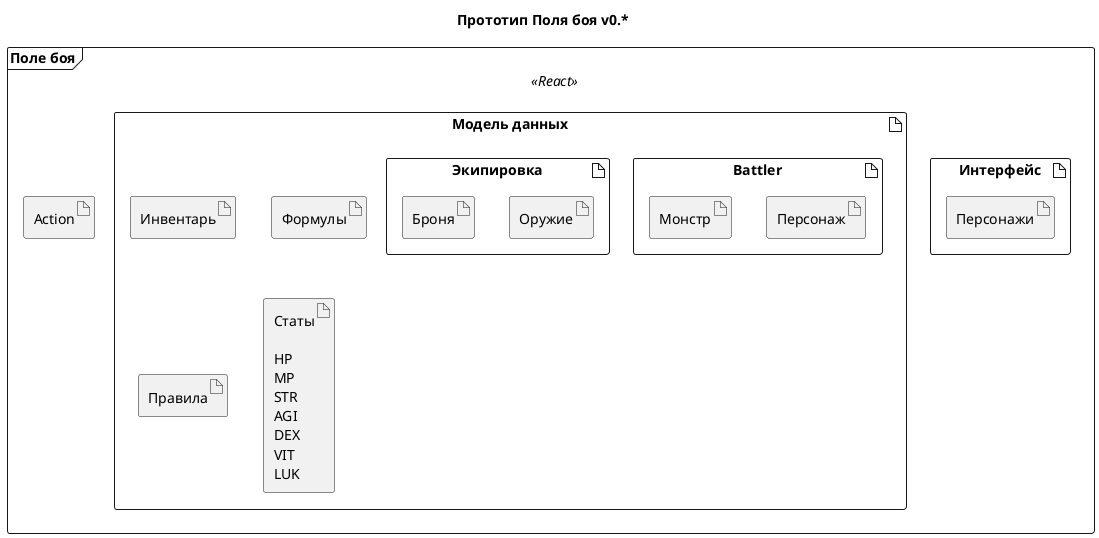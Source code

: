 @startuml

title Прототип Поля боя v0.*

frame "Поле боя" as battlefield <<React>> {

  artifact Интерфейс {
    artifact Персонажи

  }

  artifact "Модель данных" {
    artifact Battler {
      artifact Персонаж
      artifact Монстр
    }
    artifact Экипировка {
      artifact Оружие
      artifact Броня
    }
    artifact Инвентарь
    artifact Формулы
    artifact Правила
    artifact Статы [
      Статы

      HP
      MP
      STR
      AGI
      DEX
      VIT
      LUK
    ]
  }

  artifact Action {

  }
}

@enduml
